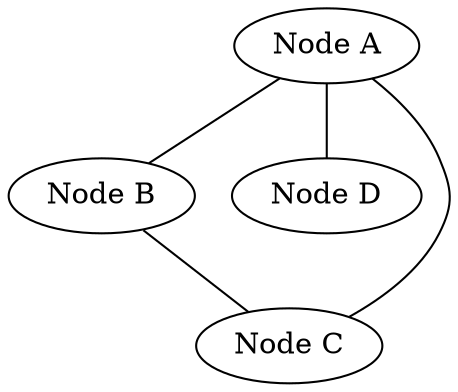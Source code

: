 graph sample {
    "Node A" -- "Node B" [seconds=10.0];
    "Node B" -- "Node C" [seconds=15.0];
    "Node C" -- "Node A" [seconds=20.0];
    "Node A" -- "Node D" [seconds=25.0];
}